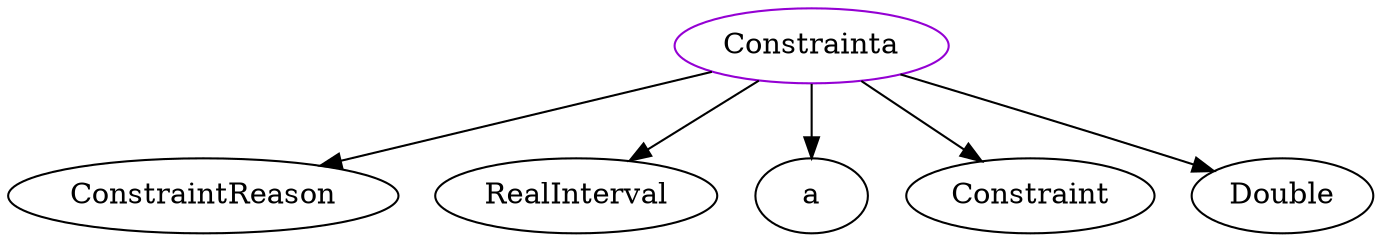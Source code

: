 digraph constrainta{
Constrainta -> ConstraintReason;
Constrainta -> RealInterval;
Constrainta -> a;
Constrainta -> Constraint;
Constrainta -> Double;
Constrainta	[shape=oval, color=darkviolet, label=Constrainta];
}
